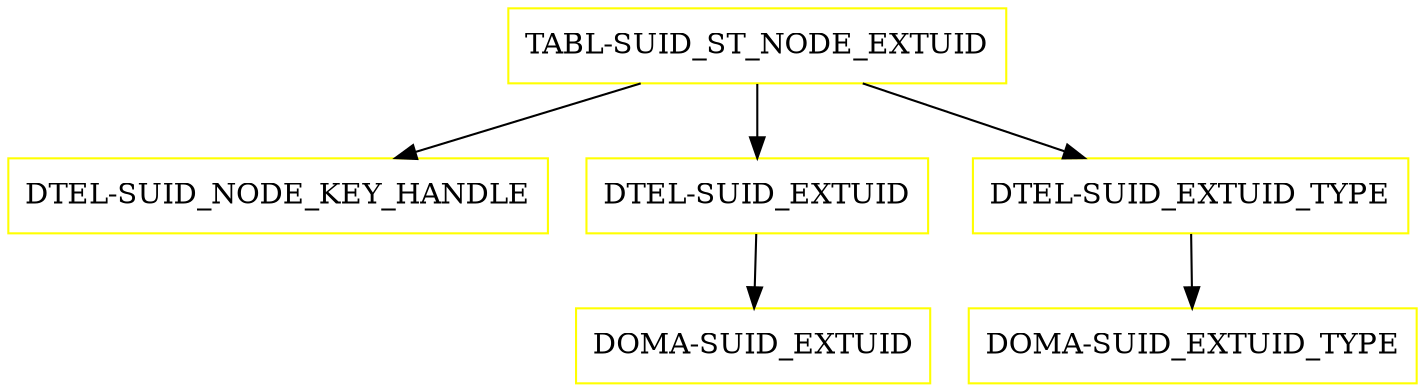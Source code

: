 digraph G {
  "TABL-SUID_ST_NODE_EXTUID" [shape=box,color=yellow];
  "DTEL-SUID_NODE_KEY_HANDLE" [shape=box,color=yellow,URL="./DTEL_SUID_NODE_KEY_HANDLE.html"];
  "DTEL-SUID_EXTUID" [shape=box,color=yellow,URL="./DTEL_SUID_EXTUID.html"];
  "DOMA-SUID_EXTUID" [shape=box,color=yellow,URL="./DOMA_SUID_EXTUID.html"];
  "DTEL-SUID_EXTUID_TYPE" [shape=box,color=yellow,URL="./DTEL_SUID_EXTUID_TYPE.html"];
  "DOMA-SUID_EXTUID_TYPE" [shape=box,color=yellow,URL="./DOMA_SUID_EXTUID_TYPE.html"];
  "TABL-SUID_ST_NODE_EXTUID" -> "DTEL-SUID_EXTUID_TYPE";
  "TABL-SUID_ST_NODE_EXTUID" -> "DTEL-SUID_EXTUID";
  "TABL-SUID_ST_NODE_EXTUID" -> "DTEL-SUID_NODE_KEY_HANDLE";
  "DTEL-SUID_EXTUID" -> "DOMA-SUID_EXTUID";
  "DTEL-SUID_EXTUID_TYPE" -> "DOMA-SUID_EXTUID_TYPE";
}
